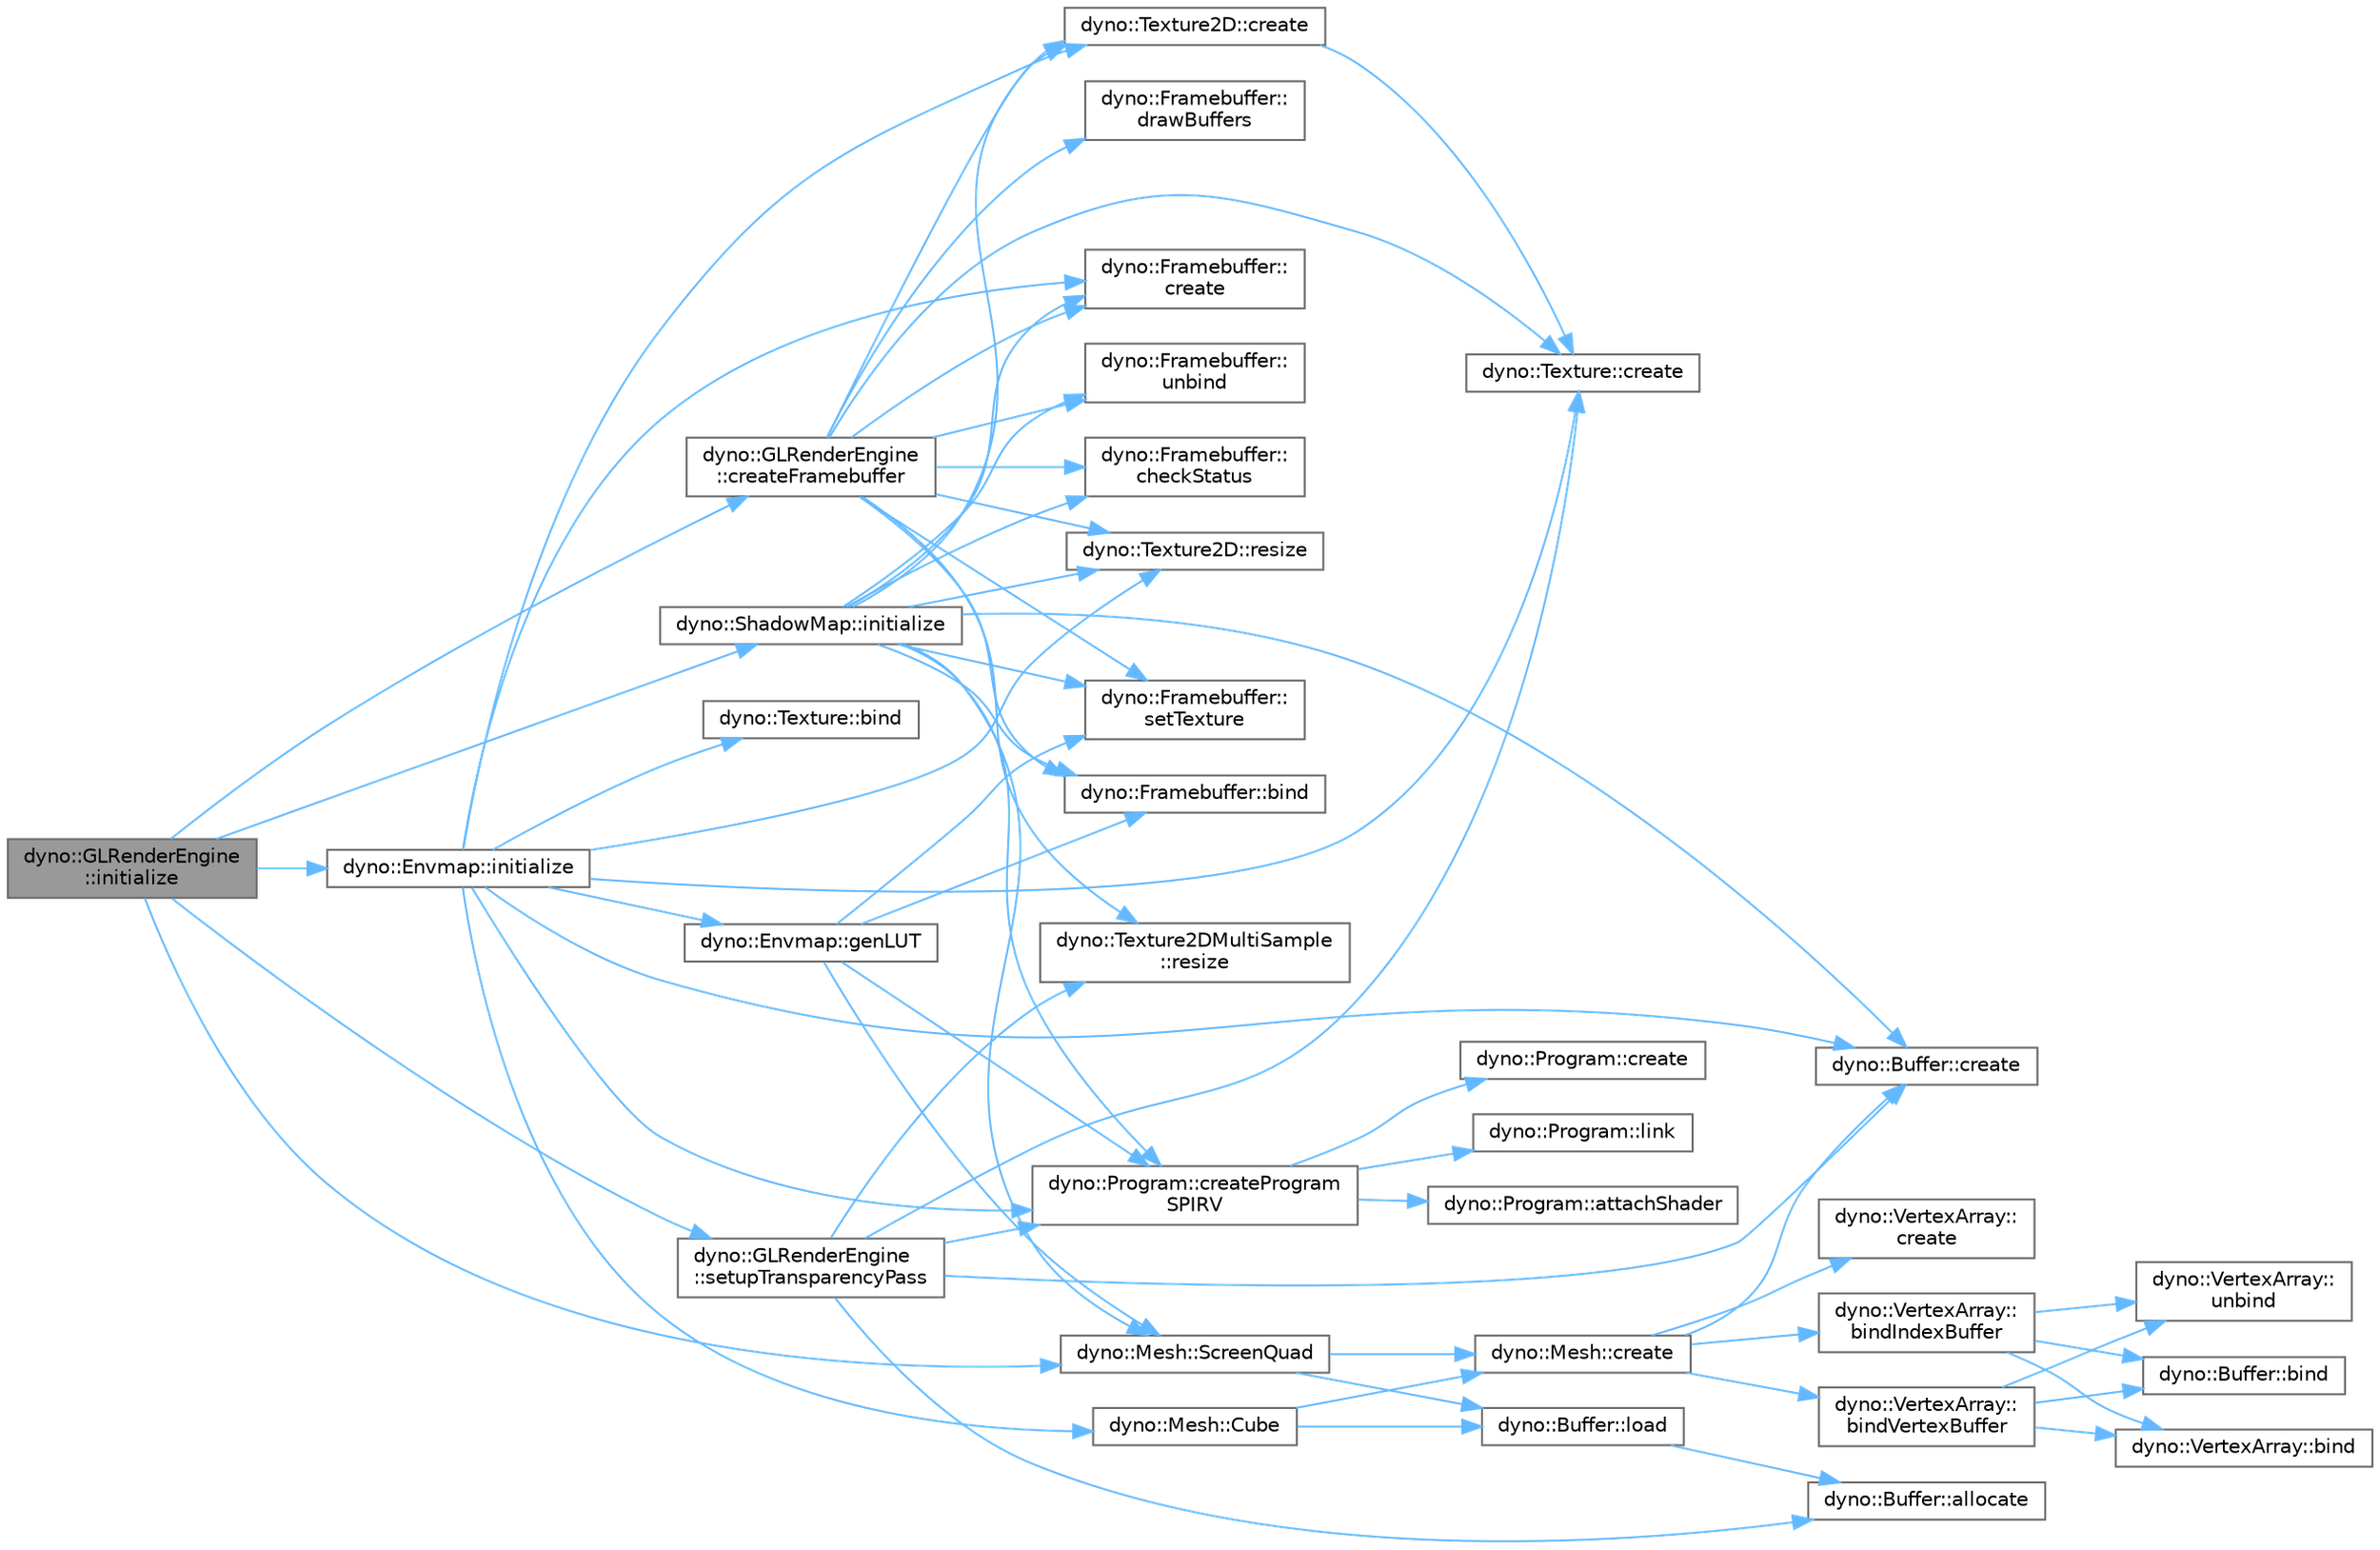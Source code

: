 digraph "dyno::GLRenderEngine::initialize"
{
 // LATEX_PDF_SIZE
  bgcolor="transparent";
  edge [fontname=Helvetica,fontsize=10,labelfontname=Helvetica,labelfontsize=10];
  node [fontname=Helvetica,fontsize=10,shape=box,height=0.2,width=0.4];
  rankdir="LR";
  Node1 [id="Node000001",label="dyno::GLRenderEngine\l::initialize",height=0.2,width=0.4,color="gray40", fillcolor="grey60", style="filled", fontcolor="black",tooltip=" "];
  Node1 -> Node2 [id="edge1_Node000001_Node000002",color="steelblue1",style="solid",tooltip=" "];
  Node2 [id="Node000002",label="dyno::GLRenderEngine\l::createFramebuffer",height=0.2,width=0.4,color="grey40", fillcolor="white", style="filled",URL="$classdyno_1_1_g_l_render_engine.html#acaa37222722687c7aa50f10a2b13920e",tooltip=" "];
  Node2 -> Node3 [id="edge2_Node000002_Node000003",color="steelblue1",style="solid",tooltip=" "];
  Node3 [id="Node000003",label="dyno::Framebuffer::bind",height=0.2,width=0.4,color="grey40", fillcolor="white", style="filled",URL="$classdyno_1_1_framebuffer.html#a8a33e123f1b48f2184b34063340ed269",tooltip=" "];
  Node2 -> Node4 [id="edge3_Node000002_Node000004",color="steelblue1",style="solid",tooltip=" "];
  Node4 [id="Node000004",label="dyno::Framebuffer::\lcheckStatus",height=0.2,width=0.4,color="grey40", fillcolor="white", style="filled",URL="$classdyno_1_1_framebuffer.html#ac002dcf525a52f3f5372e6163031ca9a",tooltip=" "];
  Node2 -> Node5 [id="edge4_Node000002_Node000005",color="steelblue1",style="solid",tooltip=" "];
  Node5 [id="Node000005",label="dyno::Framebuffer::\lcreate",height=0.2,width=0.4,color="grey40", fillcolor="white", style="filled",URL="$classdyno_1_1_framebuffer.html#ae81081ecb2e03637b91c4ae9efe48205",tooltip=" "];
  Node2 -> Node6 [id="edge5_Node000002_Node000006",color="steelblue1",style="solid",tooltip=" "];
  Node6 [id="Node000006",label="dyno::Texture::create",height=0.2,width=0.4,color="grey40", fillcolor="white", style="filled",URL="$classdyno_1_1_texture.html#a15bb916bfec4e31287ee3f71af7dd3e2",tooltip=" "];
  Node2 -> Node7 [id="edge6_Node000002_Node000007",color="steelblue1",style="solid",tooltip=" "];
  Node7 [id="Node000007",label="dyno::Texture2D::create",height=0.2,width=0.4,color="grey40", fillcolor="white", style="filled",URL="$classdyno_1_1_texture2_d.html#a0bdfc817b0cc0adc32bc18cc6f73ab34",tooltip=" "];
  Node7 -> Node6 [id="edge7_Node000007_Node000006",color="steelblue1",style="solid",tooltip=" "];
  Node2 -> Node8 [id="edge8_Node000002_Node000008",color="steelblue1",style="solid",tooltip=" "];
  Node8 [id="Node000008",label="dyno::Framebuffer::\ldrawBuffers",height=0.2,width=0.4,color="grey40", fillcolor="white", style="filled",URL="$classdyno_1_1_framebuffer.html#ac2ab463a6d6572833fd04c41efd9b37b",tooltip=" "];
  Node2 -> Node9 [id="edge9_Node000002_Node000009",color="steelblue1",style="solid",tooltip=" "];
  Node9 [id="Node000009",label="dyno::Texture2D::resize",height=0.2,width=0.4,color="grey40", fillcolor="white", style="filled",URL="$classdyno_1_1_texture2_d.html#a4f581d15b30e3343c37c31aa39aa6b81",tooltip=" "];
  Node2 -> Node10 [id="edge10_Node000002_Node000010",color="steelblue1",style="solid",tooltip=" "];
  Node10 [id="Node000010",label="dyno::Texture2DMultiSample\l::resize",height=0.2,width=0.4,color="grey40", fillcolor="white", style="filled",URL="$classdyno_1_1_texture2_d_multi_sample.html#a03f56ed9a00fa9e0eeccb4bb2057f550",tooltip=" "];
  Node2 -> Node11 [id="edge11_Node000002_Node000011",color="steelblue1",style="solid",tooltip=" "];
  Node11 [id="Node000011",label="dyno::Framebuffer::\lsetTexture",height=0.2,width=0.4,color="grey40", fillcolor="white", style="filled",URL="$classdyno_1_1_framebuffer.html#a407cb23b107450a7b6a78e0720eb0138",tooltip=" "];
  Node2 -> Node12 [id="edge12_Node000002_Node000012",color="steelblue1",style="solid",tooltip=" "];
  Node12 [id="Node000012",label="dyno::Framebuffer::\lunbind",height=0.2,width=0.4,color="grey40", fillcolor="white", style="filled",URL="$classdyno_1_1_framebuffer.html#ab911f29ea93b3e219c4c076851a42827",tooltip=" "];
  Node1 -> Node13 [id="edge13_Node000001_Node000013",color="steelblue1",style="solid",tooltip=" "];
  Node13 [id="Node000013",label="dyno::Envmap::initialize",height=0.2,width=0.4,color="grey40", fillcolor="white", style="filled",URL="$classdyno_1_1_envmap.html#a06ef87b6fb75cab2a31198a6e645be4a",tooltip=" "];
  Node13 -> Node14 [id="edge14_Node000013_Node000014",color="steelblue1",style="solid",tooltip=" "];
  Node14 [id="Node000014",label="dyno::Texture::bind",height=0.2,width=0.4,color="grey40", fillcolor="white", style="filled",URL="$classdyno_1_1_texture.html#a9b5f43ad11e544c21b77d517cb43c955",tooltip=" "];
  Node13 -> Node5 [id="edge15_Node000013_Node000005",color="steelblue1",style="solid",tooltip=" "];
  Node13 -> Node6 [id="edge16_Node000013_Node000006",color="steelblue1",style="solid",tooltip=" "];
  Node13 -> Node7 [id="edge17_Node000013_Node000007",color="steelblue1",style="solid",tooltip=" "];
  Node13 -> Node15 [id="edge18_Node000013_Node000015",color="steelblue1",style="solid",tooltip=" "];
  Node15 [id="Node000015",label="dyno::Buffer::create",height=0.2,width=0.4,color="grey40", fillcolor="white", style="filled",URL="$classdyno_1_1_buffer.html#a692488d27fe3f6aee97033cd23c2f015",tooltip=" "];
  Node13 -> Node16 [id="edge19_Node000013_Node000016",color="steelblue1",style="solid",tooltip=" "];
  Node16 [id="Node000016",label="dyno::Program::createProgram\lSPIRV",height=0.2,width=0.4,color="grey40", fillcolor="white", style="filled",URL="$classdyno_1_1_program.html#a1e85d6879c748bd42e78757cc7532528",tooltip=" "];
  Node16 -> Node17 [id="edge20_Node000016_Node000017",color="steelblue1",style="solid",tooltip=" "];
  Node17 [id="Node000017",label="dyno::Program::attachShader",height=0.2,width=0.4,color="grey40", fillcolor="white", style="filled",URL="$classdyno_1_1_program.html#afa2c4a16d6acc9ff7e7962a678c7ab4a",tooltip=" "];
  Node16 -> Node18 [id="edge21_Node000016_Node000018",color="steelblue1",style="solid",tooltip=" "];
  Node18 [id="Node000018",label="dyno::Program::create",height=0.2,width=0.4,color="grey40", fillcolor="white", style="filled",URL="$classdyno_1_1_program.html#a38efacc9b670969f37cd56a8623b038f",tooltip=" "];
  Node16 -> Node19 [id="edge22_Node000016_Node000019",color="steelblue1",style="solid",tooltip=" "];
  Node19 [id="Node000019",label="dyno::Program::link",height=0.2,width=0.4,color="grey40", fillcolor="white", style="filled",URL="$classdyno_1_1_program.html#ad075fb3f79a25a3092dfcab0020081fd",tooltip=" "];
  Node13 -> Node20 [id="edge23_Node000013_Node000020",color="steelblue1",style="solid",tooltip=" "];
  Node20 [id="Node000020",label="dyno::Mesh::Cube",height=0.2,width=0.4,color="grey40", fillcolor="white", style="filled",URL="$classdyno_1_1_mesh.html#a9b971ef44868a5d3328d02cb4e29a57e",tooltip=" "];
  Node20 -> Node21 [id="edge24_Node000020_Node000021",color="steelblue1",style="solid",tooltip=" "];
  Node21 [id="Node000021",label="dyno::Mesh::create",height=0.2,width=0.4,color="grey40", fillcolor="white", style="filled",URL="$classdyno_1_1_mesh.html#a2ff01fa6255130fbe81fe0d72daaddee",tooltip=" "];
  Node21 -> Node22 [id="edge25_Node000021_Node000022",color="steelblue1",style="solid",tooltip=" "];
  Node22 [id="Node000022",label="dyno::VertexArray::\lbindIndexBuffer",height=0.2,width=0.4,color="grey40", fillcolor="white", style="filled",URL="$classdyno_1_1_vertex_array.html#a16b38c29033fd511e6dcd47931971947",tooltip=" "];
  Node22 -> Node23 [id="edge26_Node000022_Node000023",color="steelblue1",style="solid",tooltip=" "];
  Node23 [id="Node000023",label="dyno::Buffer::bind",height=0.2,width=0.4,color="grey40", fillcolor="white", style="filled",URL="$classdyno_1_1_buffer.html#a1b720b861d5313330ba569f324faeaf2",tooltip=" "];
  Node22 -> Node24 [id="edge27_Node000022_Node000024",color="steelblue1",style="solid",tooltip=" "];
  Node24 [id="Node000024",label="dyno::VertexArray::bind",height=0.2,width=0.4,color="grey40", fillcolor="white", style="filled",URL="$classdyno_1_1_vertex_array.html#a7bf87d6e04ba0fd394a1b7f652ef6f93",tooltip=" "];
  Node22 -> Node25 [id="edge28_Node000022_Node000025",color="steelblue1",style="solid",tooltip=" "];
  Node25 [id="Node000025",label="dyno::VertexArray::\lunbind",height=0.2,width=0.4,color="grey40", fillcolor="white", style="filled",URL="$classdyno_1_1_vertex_array.html#a1229a2c233851d00fd63518648418d14",tooltip=" "];
  Node21 -> Node26 [id="edge29_Node000021_Node000026",color="steelblue1",style="solid",tooltip=" "];
  Node26 [id="Node000026",label="dyno::VertexArray::\lbindVertexBuffer",height=0.2,width=0.4,color="grey40", fillcolor="white", style="filled",URL="$classdyno_1_1_vertex_array.html#a842c4c3b301a3e2904b832cbfbd448f6",tooltip=" "];
  Node26 -> Node23 [id="edge30_Node000026_Node000023",color="steelblue1",style="solid",tooltip=" "];
  Node26 -> Node24 [id="edge31_Node000026_Node000024",color="steelblue1",style="solid",tooltip=" "];
  Node26 -> Node25 [id="edge32_Node000026_Node000025",color="steelblue1",style="solid",tooltip=" "];
  Node21 -> Node27 [id="edge33_Node000021_Node000027",color="steelblue1",style="solid",tooltip=" "];
  Node27 [id="Node000027",label="dyno::VertexArray::\lcreate",height=0.2,width=0.4,color="grey40", fillcolor="white", style="filled",URL="$classdyno_1_1_vertex_array.html#a91b26a12de9d70a5dc5cd2b87682c71c",tooltip=" "];
  Node21 -> Node15 [id="edge34_Node000021_Node000015",color="steelblue1",style="solid",tooltip=" "];
  Node20 -> Node28 [id="edge35_Node000020_Node000028",color="steelblue1",style="solid",tooltip=" "];
  Node28 [id="Node000028",label="dyno::Buffer::load",height=0.2,width=0.4,color="grey40", fillcolor="white", style="filled",URL="$classdyno_1_1_buffer.html#aaa691458ca8164ace810c992932672ea",tooltip=" "];
  Node28 -> Node29 [id="edge36_Node000028_Node000029",color="steelblue1",style="solid",tooltip=" "];
  Node29 [id="Node000029",label="dyno::Buffer::allocate",height=0.2,width=0.4,color="grey40", fillcolor="white", style="filled",URL="$classdyno_1_1_buffer.html#a80dbbb78e986d2c50c7e98c9b8d44094",tooltip=" "];
  Node13 -> Node30 [id="edge37_Node000013_Node000030",color="steelblue1",style="solid",tooltip=" "];
  Node30 [id="Node000030",label="dyno::Envmap::genLUT",height=0.2,width=0.4,color="grey40", fillcolor="white", style="filled",URL="$classdyno_1_1_envmap.html#a47fd205a45326b0b408bd7dd12ee0c3f",tooltip=" "];
  Node30 -> Node3 [id="edge38_Node000030_Node000003",color="steelblue1",style="solid",tooltip=" "];
  Node30 -> Node16 [id="edge39_Node000030_Node000016",color="steelblue1",style="solid",tooltip=" "];
  Node30 -> Node31 [id="edge40_Node000030_Node000031",color="steelblue1",style="solid",tooltip=" "];
  Node31 [id="Node000031",label="dyno::Mesh::ScreenQuad",height=0.2,width=0.4,color="grey40", fillcolor="white", style="filled",URL="$classdyno_1_1_mesh.html#ad276129b4f6fdd5fa5f3b99f3b095c5f",tooltip=" "];
  Node31 -> Node21 [id="edge41_Node000031_Node000021",color="steelblue1",style="solid",tooltip=" "];
  Node31 -> Node28 [id="edge42_Node000031_Node000028",color="steelblue1",style="solid",tooltip=" "];
  Node30 -> Node11 [id="edge43_Node000030_Node000011",color="steelblue1",style="solid",tooltip=" "];
  Node13 -> Node9 [id="edge44_Node000013_Node000009",color="steelblue1",style="solid",tooltip=" "];
  Node1 -> Node32 [id="edge45_Node000001_Node000032",color="steelblue1",style="solid",tooltip=" "];
  Node32 [id="Node000032",label="dyno::ShadowMap::initialize",height=0.2,width=0.4,color="grey40", fillcolor="white", style="filled",URL="$classdyno_1_1_shadow_map.html#a895897f89d3aef414e712d4fe9496aa5",tooltip=" "];
  Node32 -> Node3 [id="edge46_Node000032_Node000003",color="steelblue1",style="solid",tooltip=" "];
  Node32 -> Node4 [id="edge47_Node000032_Node000004",color="steelblue1",style="solid",tooltip=" "];
  Node32 -> Node5 [id="edge48_Node000032_Node000005",color="steelblue1",style="solid",tooltip=" "];
  Node32 -> Node7 [id="edge49_Node000032_Node000007",color="steelblue1",style="solid",tooltip=" "];
  Node32 -> Node15 [id="edge50_Node000032_Node000015",color="steelblue1",style="solid",tooltip=" "];
  Node32 -> Node16 [id="edge51_Node000032_Node000016",color="steelblue1",style="solid",tooltip=" "];
  Node32 -> Node9 [id="edge52_Node000032_Node000009",color="steelblue1",style="solid",tooltip=" "];
  Node32 -> Node31 [id="edge53_Node000032_Node000031",color="steelblue1",style="solid",tooltip=" "];
  Node32 -> Node11 [id="edge54_Node000032_Node000011",color="steelblue1",style="solid",tooltip=" "];
  Node32 -> Node12 [id="edge55_Node000032_Node000012",color="steelblue1",style="solid",tooltip=" "];
  Node1 -> Node31 [id="edge56_Node000001_Node000031",color="steelblue1",style="solid",tooltip=" "];
  Node1 -> Node33 [id="edge57_Node000001_Node000033",color="steelblue1",style="solid",tooltip=" "];
  Node33 [id="Node000033",label="dyno::GLRenderEngine\l::setupTransparencyPass",height=0.2,width=0.4,color="grey40", fillcolor="white", style="filled",URL="$classdyno_1_1_g_l_render_engine.html#a113df887f94fdd2ba6c2f68514ddd6f8",tooltip=" "];
  Node33 -> Node29 [id="edge58_Node000033_Node000029",color="steelblue1",style="solid",tooltip=" "];
  Node33 -> Node6 [id="edge59_Node000033_Node000006",color="steelblue1",style="solid",tooltip=" "];
  Node33 -> Node15 [id="edge60_Node000033_Node000015",color="steelblue1",style="solid",tooltip=" "];
  Node33 -> Node16 [id="edge61_Node000033_Node000016",color="steelblue1",style="solid",tooltip=" "];
  Node33 -> Node10 [id="edge62_Node000033_Node000010",color="steelblue1",style="solid",tooltip=" "];
}
